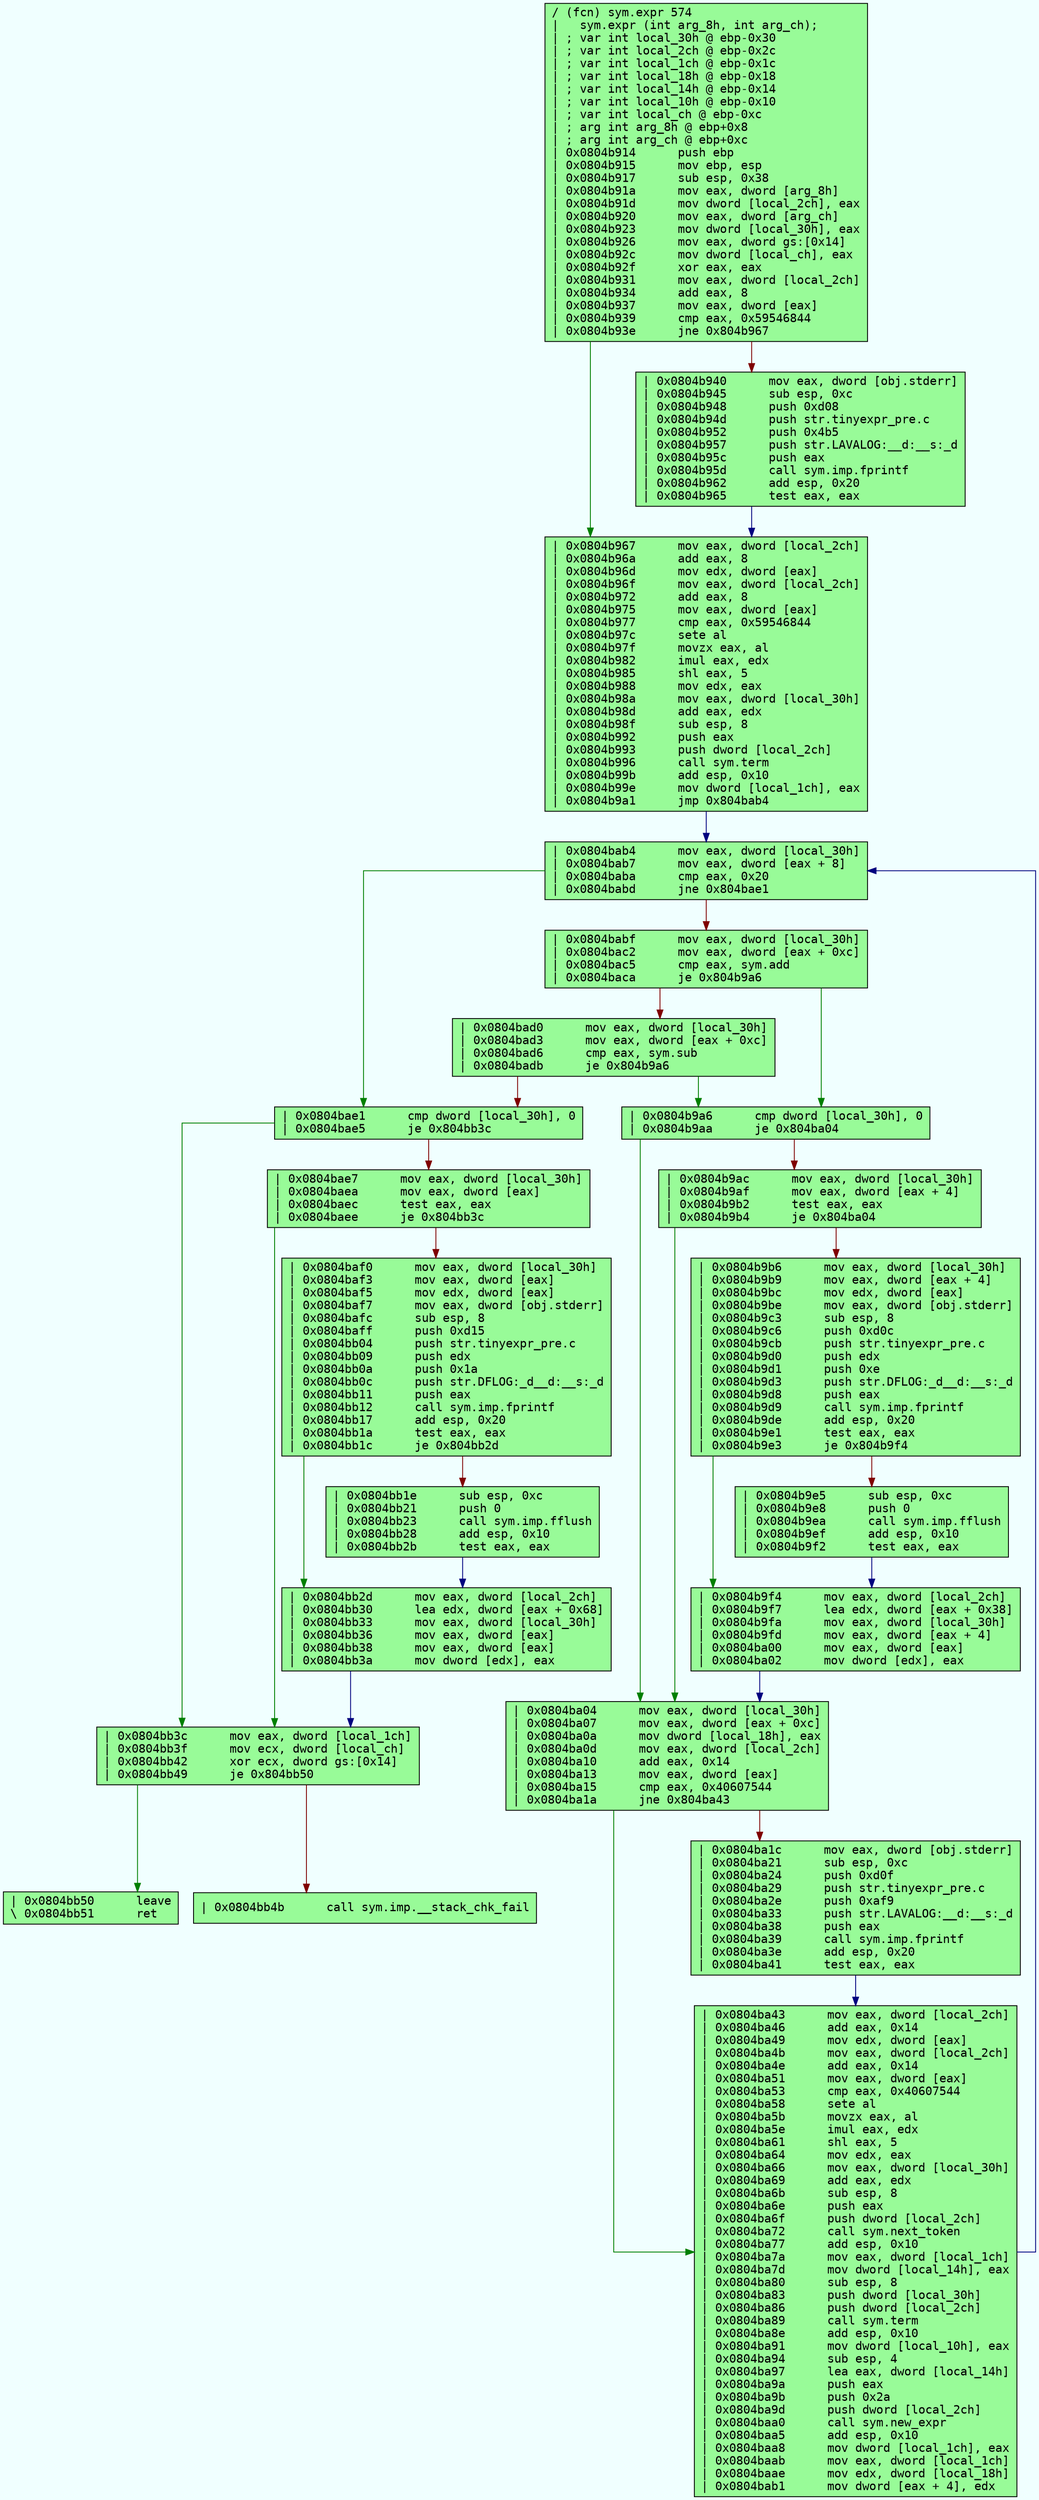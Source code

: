 digraph code {
	graph [bgcolor=azure fontsize=8 fontname="Courier" splines="ortho"];
	node [fillcolor=gray style=filled shape=box];
	edge [arrowhead="normal"];
	"0x0804b914" -> "0x0804b967" [color="#007f00"];
	"0x0804b914" -> "0x0804b940" [color="#7f0000"];
	"0x0804b914" [URL="sym.expr/0x0804b914", fillcolor="palegreen",color="black", fontname="Courier",label="/ (fcn) sym.expr 574\l|   sym.expr (int arg_8h, int arg_ch);\l| ; var int local_30h @ ebp-0x30\l| ; var int local_2ch @ ebp-0x2c\l| ; var int local_1ch @ ebp-0x1c\l| ; var int local_18h @ ebp-0x18\l| ; var int local_14h @ ebp-0x14\l| ; var int local_10h @ ebp-0x10\l| ; var int local_ch @ ebp-0xc\l| ; arg int arg_8h @ ebp+0x8\l| ; arg int arg_ch @ ebp+0xc\l| 0x0804b914      push ebp\l| 0x0804b915      mov ebp, esp\l| 0x0804b917      sub esp, 0x38\l| 0x0804b91a      mov eax, dword [arg_8h]\l| 0x0804b91d      mov dword [local_2ch], eax\l| 0x0804b920      mov eax, dword [arg_ch]\l| 0x0804b923      mov dword [local_30h], eax\l| 0x0804b926      mov eax, dword gs:[0x14]\l| 0x0804b92c      mov dword [local_ch], eax\l| 0x0804b92f      xor eax, eax\l| 0x0804b931      mov eax, dword [local_2ch]\l| 0x0804b934      add eax, 8\l| 0x0804b937      mov eax, dword [eax]\l| 0x0804b939      cmp eax, 0x59546844\l| 0x0804b93e      jne 0x804b967\l"]
	"0x0804b940" -> "0x0804b967" [color="#00007f"];
	"0x0804b940" [URL="sym.expr/0x0804b940", fillcolor="palegreen",color="black", fontname="Courier",label="| 0x0804b940      mov eax, dword [obj.stderr]\l| 0x0804b945      sub esp, 0xc\l| 0x0804b948      push 0xd08\l| 0x0804b94d      push str.tinyexpr_pre.c\l| 0x0804b952      push 0x4b5\l| 0x0804b957      push str.LAVALOG:__d:__s:_d\l| 0x0804b95c      push eax\l| 0x0804b95d      call sym.imp.fprintf\l| 0x0804b962      add esp, 0x20\l| 0x0804b965      test eax, eax\l"]
	"0x0804b967" -> "0x0804bab4" [color="#00007f"];
	"0x0804b967" [URL="sym.expr/0x0804b967", fillcolor="palegreen",color="black", fontname="Courier",label="| 0x0804b967      mov eax, dword [local_2ch]\l| 0x0804b96a      add eax, 8\l| 0x0804b96d      mov edx, dword [eax]\l| 0x0804b96f      mov eax, dword [local_2ch]\l| 0x0804b972      add eax, 8\l| 0x0804b975      mov eax, dword [eax]\l| 0x0804b977      cmp eax, 0x59546844\l| 0x0804b97c      sete al\l| 0x0804b97f      movzx eax, al\l| 0x0804b982      imul eax, edx\l| 0x0804b985      shl eax, 5\l| 0x0804b988      mov edx, eax\l| 0x0804b98a      mov eax, dword [local_30h]\l| 0x0804b98d      add eax, edx\l| 0x0804b98f      sub esp, 8\l| 0x0804b992      push eax\l| 0x0804b993      push dword [local_2ch]\l| 0x0804b996      call sym.term\l| 0x0804b99b      add esp, 0x10\l| 0x0804b99e      mov dword [local_1ch], eax\l| 0x0804b9a1      jmp 0x804bab4\l"]
	"0x0804b9a6" -> "0x0804ba04" [color="#007f00"];
	"0x0804b9a6" -> "0x0804b9ac" [color="#7f0000"];
	"0x0804b9a6" [URL="sym.expr/0x0804b9a6", fillcolor="palegreen",color="black", fontname="Courier",label="| 0x0804b9a6      cmp dword [local_30h], 0\l| 0x0804b9aa      je 0x804ba04\l"]
	"0x0804b9ac" -> "0x0804ba04" [color="#007f00"];
	"0x0804b9ac" -> "0x0804b9b6" [color="#7f0000"];
	"0x0804b9ac" [URL="sym.expr/0x0804b9ac", fillcolor="palegreen",color="black", fontname="Courier",label="| 0x0804b9ac      mov eax, dword [local_30h]\l| 0x0804b9af      mov eax, dword [eax + 4]\l| 0x0804b9b2      test eax, eax\l| 0x0804b9b4      je 0x804ba04\l"]
	"0x0804b9b6" -> "0x0804b9f4" [color="#007f00"];
	"0x0804b9b6" -> "0x0804b9e5" [color="#7f0000"];
	"0x0804b9b6" [URL="sym.expr/0x0804b9b6", fillcolor="palegreen",color="black", fontname="Courier",label="| 0x0804b9b6      mov eax, dword [local_30h]\l| 0x0804b9b9      mov eax, dword [eax + 4]\l| 0x0804b9bc      mov edx, dword [eax]\l| 0x0804b9be      mov eax, dword [obj.stderr]\l| 0x0804b9c3      sub esp, 8\l| 0x0804b9c6      push 0xd0c\l| 0x0804b9cb      push str.tinyexpr_pre.c\l| 0x0804b9d0      push edx\l| 0x0804b9d1      push 0xe\l| 0x0804b9d3      push str.DFLOG:_d__d:__s:_d\l| 0x0804b9d8      push eax\l| 0x0804b9d9      call sym.imp.fprintf\l| 0x0804b9de      add esp, 0x20\l| 0x0804b9e1      test eax, eax\l| 0x0804b9e3      je 0x804b9f4\l"]
	"0x0804b9e5" -> "0x0804b9f4" [color="#00007f"];
	"0x0804b9e5" [URL="sym.expr/0x0804b9e5", fillcolor="palegreen",color="black", fontname="Courier",label="| 0x0804b9e5      sub esp, 0xc\l| 0x0804b9e8      push 0\l| 0x0804b9ea      call sym.imp.fflush\l| 0x0804b9ef      add esp, 0x10\l| 0x0804b9f2      test eax, eax\l"]
	"0x0804b9f4" -> "0x0804ba04" [color="#00007f"];
	"0x0804b9f4" [URL="sym.expr/0x0804b9f4", fillcolor="palegreen",color="black", fontname="Courier",label="| 0x0804b9f4      mov eax, dword [local_2ch]\l| 0x0804b9f7      lea edx, dword [eax + 0x38]\l| 0x0804b9fa      mov eax, dword [local_30h]\l| 0x0804b9fd      mov eax, dword [eax + 4]\l| 0x0804ba00      mov eax, dword [eax]\l| 0x0804ba02      mov dword [edx], eax\l"]
	"0x0804ba04" -> "0x0804ba43" [color="#007f00"];
	"0x0804ba04" -> "0x0804ba1c" [color="#7f0000"];
	"0x0804ba04" [URL="sym.expr/0x0804ba04", fillcolor="palegreen",color="black", fontname="Courier",label="| 0x0804ba04      mov eax, dword [local_30h]\l| 0x0804ba07      mov eax, dword [eax + 0xc]\l| 0x0804ba0a      mov dword [local_18h], eax\l| 0x0804ba0d      mov eax, dword [local_2ch]\l| 0x0804ba10      add eax, 0x14\l| 0x0804ba13      mov eax, dword [eax]\l| 0x0804ba15      cmp eax, 0x40607544\l| 0x0804ba1a      jne 0x804ba43\l"]
	"0x0804ba1c" -> "0x0804ba43" [color="#00007f"];
	"0x0804ba1c" [URL="sym.expr/0x0804ba1c", fillcolor="palegreen",color="black", fontname="Courier",label="| 0x0804ba1c      mov eax, dword [obj.stderr]\l| 0x0804ba21      sub esp, 0xc\l| 0x0804ba24      push 0xd0f\l| 0x0804ba29      push str.tinyexpr_pre.c\l| 0x0804ba2e      push 0xaf9\l| 0x0804ba33      push str.LAVALOG:__d:__s:_d\l| 0x0804ba38      push eax\l| 0x0804ba39      call sym.imp.fprintf\l| 0x0804ba3e      add esp, 0x20\l| 0x0804ba41      test eax, eax\l"]
	"0x0804ba43" -> "0x0804bab4" [color="#00007f"];
	"0x0804ba43" [URL="sym.expr/0x0804ba43", fillcolor="palegreen",color="black", fontname="Courier",label="| 0x0804ba43      mov eax, dword [local_2ch]\l| 0x0804ba46      add eax, 0x14\l| 0x0804ba49      mov edx, dword [eax]\l| 0x0804ba4b      mov eax, dword [local_2ch]\l| 0x0804ba4e      add eax, 0x14\l| 0x0804ba51      mov eax, dword [eax]\l| 0x0804ba53      cmp eax, 0x40607544\l| 0x0804ba58      sete al\l| 0x0804ba5b      movzx eax, al\l| 0x0804ba5e      imul eax, edx\l| 0x0804ba61      shl eax, 5\l| 0x0804ba64      mov edx, eax\l| 0x0804ba66      mov eax, dword [local_30h]\l| 0x0804ba69      add eax, edx\l| 0x0804ba6b      sub esp, 8\l| 0x0804ba6e      push eax\l| 0x0804ba6f      push dword [local_2ch]\l| 0x0804ba72      call sym.next_token\l| 0x0804ba77      add esp, 0x10\l| 0x0804ba7a      mov eax, dword [local_1ch]\l| 0x0804ba7d      mov dword [local_14h], eax\l| 0x0804ba80      sub esp, 8\l| 0x0804ba83      push dword [local_30h]\l| 0x0804ba86      push dword [local_2ch]\l| 0x0804ba89      call sym.term\l| 0x0804ba8e      add esp, 0x10\l| 0x0804ba91      mov dword [local_10h], eax\l| 0x0804ba94      sub esp, 4\l| 0x0804ba97      lea eax, dword [local_14h]\l| 0x0804ba9a      push eax\l| 0x0804ba9b      push 0x2a\l| 0x0804ba9d      push dword [local_2ch]\l| 0x0804baa0      call sym.new_expr\l| 0x0804baa5      add esp, 0x10\l| 0x0804baa8      mov dword [local_1ch], eax\l| 0x0804baab      mov eax, dword [local_1ch]\l| 0x0804baae      mov edx, dword [local_18h]\l| 0x0804bab1      mov dword [eax + 4], edx\l"]
	"0x0804bab4" -> "0x0804bae1" [color="#007f00"];
	"0x0804bab4" -> "0x0804babf" [color="#7f0000"];
	"0x0804bab4" [URL="sym.expr/0x0804bab4", fillcolor="palegreen",color="black", fontname="Courier",label="| 0x0804bab4      mov eax, dword [local_30h]\l| 0x0804bab7      mov eax, dword [eax + 8]\l| 0x0804baba      cmp eax, 0x20\l| 0x0804babd      jne 0x804bae1\l"]
	"0x0804babf" -> "0x0804b9a6" [color="#007f00"];
	"0x0804babf" -> "0x0804bad0" [color="#7f0000"];
	"0x0804babf" [URL="sym.expr/0x0804babf", fillcolor="palegreen",color="black", fontname="Courier",label="| 0x0804babf      mov eax, dword [local_30h]\l| 0x0804bac2      mov eax, dword [eax + 0xc]\l| 0x0804bac5      cmp eax, sym.add\l| 0x0804baca      je 0x804b9a6\l"]
	"0x0804bad0" -> "0x0804b9a6" [color="#007f00"];
	"0x0804bad0" -> "0x0804bae1" [color="#7f0000"];
	"0x0804bad0" [URL="sym.expr/0x0804bad0", fillcolor="palegreen",color="black", fontname="Courier",label="| 0x0804bad0      mov eax, dword [local_30h]\l| 0x0804bad3      mov eax, dword [eax + 0xc]\l| 0x0804bad6      cmp eax, sym.sub\l| 0x0804badb      je 0x804b9a6\l"]
	"0x0804bae1" -> "0x0804bb3c" [color="#007f00"];
	"0x0804bae1" -> "0x0804bae7" [color="#7f0000"];
	"0x0804bae1" [URL="sym.expr/0x0804bae1", fillcolor="palegreen",color="black", fontname="Courier",label="| 0x0804bae1      cmp dword [local_30h], 0\l| 0x0804bae5      je 0x804bb3c\l"]
	"0x0804bae7" -> "0x0804bb3c" [color="#007f00"];
	"0x0804bae7" -> "0x0804baf0" [color="#7f0000"];
	"0x0804bae7" [URL="sym.expr/0x0804bae7", fillcolor="palegreen",color="black", fontname="Courier",label="| 0x0804bae7      mov eax, dword [local_30h]\l| 0x0804baea      mov eax, dword [eax]\l| 0x0804baec      test eax, eax\l| 0x0804baee      je 0x804bb3c\l"]
	"0x0804baf0" -> "0x0804bb2d" [color="#007f00"];
	"0x0804baf0" -> "0x0804bb1e" [color="#7f0000"];
	"0x0804baf0" [URL="sym.expr/0x0804baf0", fillcolor="palegreen",color="black", fontname="Courier",label="| 0x0804baf0      mov eax, dword [local_30h]\l| 0x0804baf3      mov eax, dword [eax]\l| 0x0804baf5      mov edx, dword [eax]\l| 0x0804baf7      mov eax, dword [obj.stderr]\l| 0x0804bafc      sub esp, 8\l| 0x0804baff      push 0xd15\l| 0x0804bb04      push str.tinyexpr_pre.c\l| 0x0804bb09      push edx\l| 0x0804bb0a      push 0x1a\l| 0x0804bb0c      push str.DFLOG:_d__d:__s:_d\l| 0x0804bb11      push eax\l| 0x0804bb12      call sym.imp.fprintf\l| 0x0804bb17      add esp, 0x20\l| 0x0804bb1a      test eax, eax\l| 0x0804bb1c      je 0x804bb2d\l"]
	"0x0804bb1e" -> "0x0804bb2d" [color="#00007f"];
	"0x0804bb1e" [URL="sym.expr/0x0804bb1e", fillcolor="palegreen",color="black", fontname="Courier",label="| 0x0804bb1e      sub esp, 0xc\l| 0x0804bb21      push 0\l| 0x0804bb23      call sym.imp.fflush\l| 0x0804bb28      add esp, 0x10\l| 0x0804bb2b      test eax, eax\l"]
	"0x0804bb2d" -> "0x0804bb3c" [color="#00007f"];
	"0x0804bb2d" [URL="sym.expr/0x0804bb2d", fillcolor="palegreen",color="black", fontname="Courier",label="| 0x0804bb2d      mov eax, dword [local_2ch]\l| 0x0804bb30      lea edx, dword [eax + 0x68]\l| 0x0804bb33      mov eax, dword [local_30h]\l| 0x0804bb36      mov eax, dword [eax]\l| 0x0804bb38      mov eax, dword [eax]\l| 0x0804bb3a      mov dword [edx], eax\l"]
	"0x0804bb3c" -> "0x0804bb50" [color="#007f00"];
	"0x0804bb3c" -> "0x0804bb4b" [color="#7f0000"];
	"0x0804bb3c" [URL="sym.expr/0x0804bb3c", fillcolor="palegreen",color="black", fontname="Courier",label="| 0x0804bb3c      mov eax, dword [local_1ch]\l| 0x0804bb3f      mov ecx, dword [local_ch]\l| 0x0804bb42      xor ecx, dword gs:[0x14]\l| 0x0804bb49      je 0x804bb50\l"]
	"0x0804bb4b" [URL="sym.expr/0x0804bb4b", fillcolor="palegreen",color="black", fontname="Courier",label="| 0x0804bb4b      call sym.imp.__stack_chk_fail\l"]
	"0x0804bb50" [URL="sym.expr/0x0804bb50", fillcolor="palegreen",color="black", fontname="Courier",label="| 0x0804bb50      leave\l\\ 0x0804bb51      ret\l"]
}
